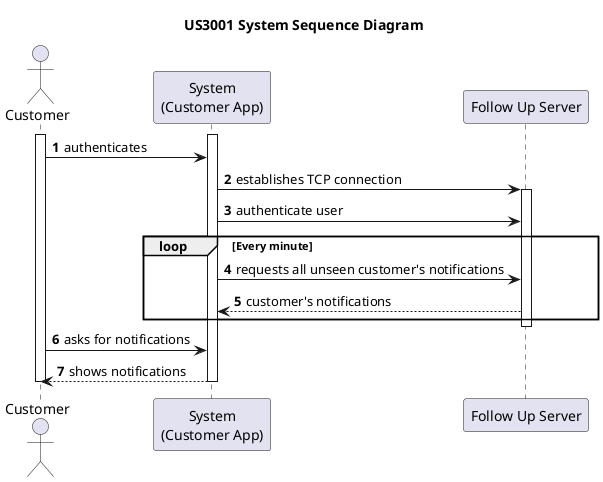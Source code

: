 @startuml US3001_SSD

title US3001 System Sequence Diagram

autonumber

actor "Customer" as CAND
participant "System\n(Customer App)" as SYS
participant "Follow Up Server" as SERVER

activate SYS

    activate CAND

        CAND -> SYS : authenticates

        SYS -> SERVER : establishes TCP connection

        activate SERVER

        SYS -> SERVER : authenticate user

            loop Every minute

                SYS -> SERVER : requests all unseen customer's notifications

                SERVER --> SYS : customer's notifications

            end

        deactivate SERVER

        CAND -> SYS : asks for notifications

        SYS --> CAND : shows notifications

    deactivate SYS

deactivate CAND

@enduml